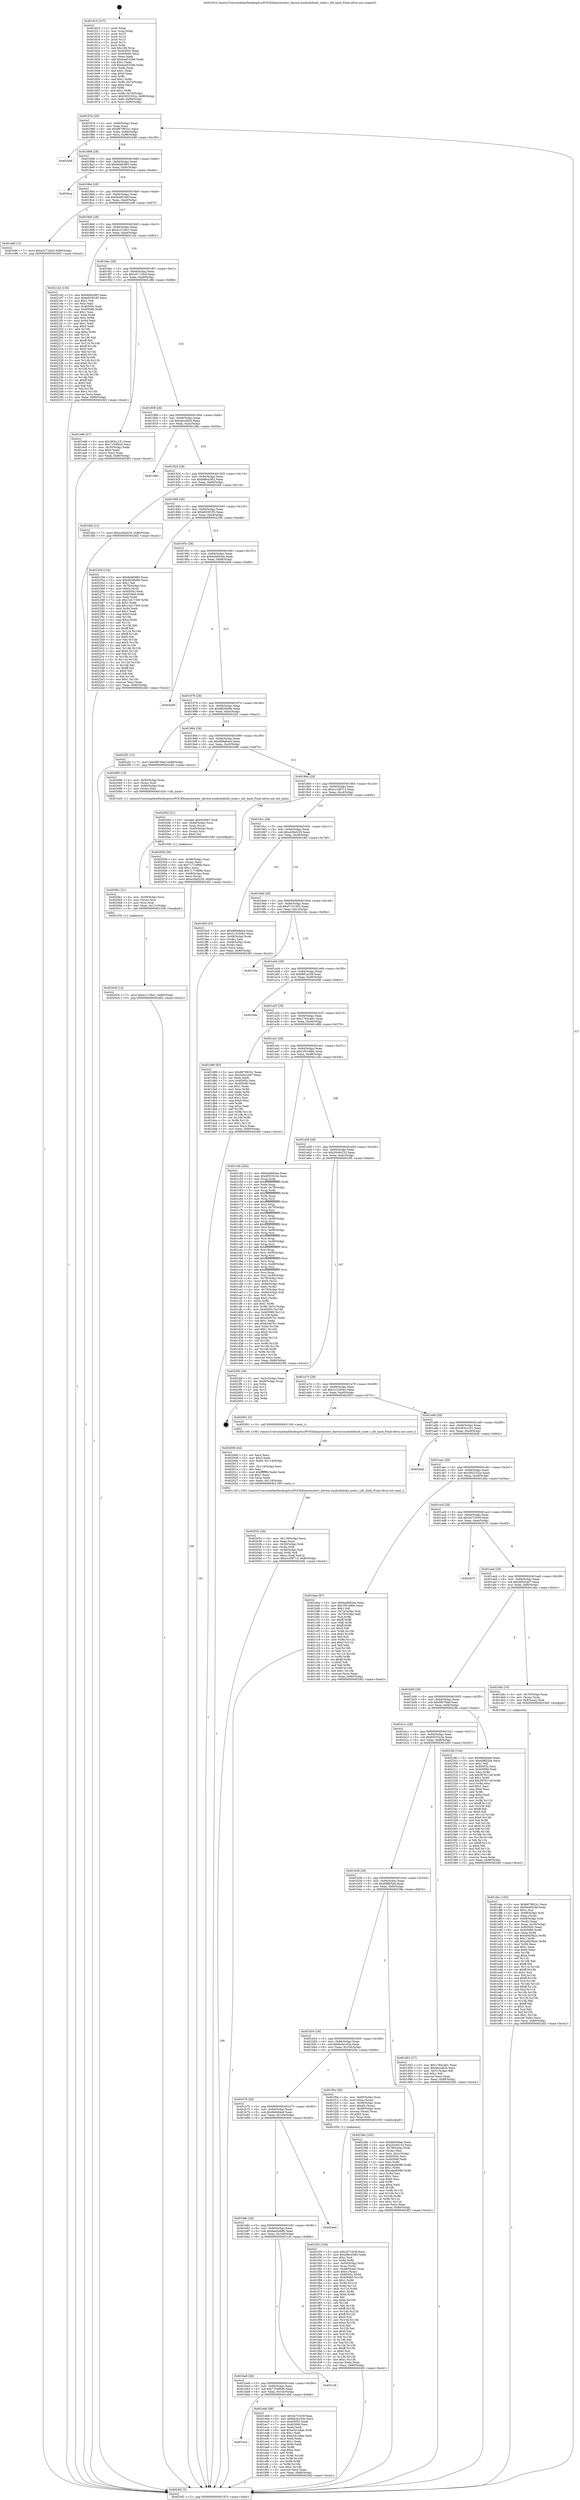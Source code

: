 digraph "0x401810" {
  label = "0x401810 (/mnt/c/Users/mathe/Desktop/tcc/POCII/binaries/extr_darwin-xnubsdnfsnfs_node.c_nfs_hash_Final-ollvm.out::main(0))"
  labelloc = "t"
  node[shape=record]

  Entry [label="",width=0.3,height=0.3,shape=circle,fillcolor=black,style=filled]
  "0x40187b" [label="{
     0x40187b [29]\l
     | [instrs]\l
     &nbsp;&nbsp;0x40187b \<+3\>: mov -0x80(%rbp),%eax\l
     &nbsp;&nbsp;0x40187e \<+2\>: mov %eax,%ecx\l
     &nbsp;&nbsp;0x401880 \<+6\>: sub $0x867991b1,%ecx\l
     &nbsp;&nbsp;0x401886 \<+6\>: mov %eax,-0x94(%rbp)\l
     &nbsp;&nbsp;0x40188c \<+6\>: mov %ecx,-0x98(%rbp)\l
     &nbsp;&nbsp;0x401892 \<+6\>: je 0000000000402448 \<main+0xc38\>\l
  }"]
  "0x402448" [label="{
     0x402448\l
  }", style=dashed]
  "0x401898" [label="{
     0x401898 [28]\l
     | [instrs]\l
     &nbsp;&nbsp;0x401898 \<+5\>: jmp 000000000040189d \<main+0x8d\>\l
     &nbsp;&nbsp;0x40189d \<+6\>: mov -0x94(%rbp),%eax\l
     &nbsp;&nbsp;0x4018a3 \<+5\>: sub $0x8d4fc983,%eax\l
     &nbsp;&nbsp;0x4018a8 \<+6\>: mov %eax,-0x9c(%rbp)\l
     &nbsp;&nbsp;0x4018ae \<+6\>: je 00000000004024ca \<main+0xcba\>\l
  }"]
  Exit [label="",width=0.3,height=0.3,shape=circle,fillcolor=black,style=filled,peripheries=2]
  "0x4024ca" [label="{
     0x4024ca\l
  }", style=dashed]
  "0x4018b4" [label="{
     0x4018b4 [28]\l
     | [instrs]\l
     &nbsp;&nbsp;0x4018b4 \<+5\>: jmp 00000000004018b9 \<main+0xa9\>\l
     &nbsp;&nbsp;0x4018b9 \<+6\>: mov -0x94(%rbp),%eax\l
     &nbsp;&nbsp;0x4018bf \<+5\>: sub $0x9e4652bf,%eax\l
     &nbsp;&nbsp;0x4018c4 \<+6\>: mov %eax,-0xa0(%rbp)\l
     &nbsp;&nbsp;0x4018ca \<+6\>: je 0000000000401e8f \<main+0x67f\>\l
  }"]
  "0x4020c6" [label="{
     0x4020c6 [12]\l
     | [instrs]\l
     &nbsp;&nbsp;0x4020c6 \<+7\>: movl $0xa1c7c6e1,-0x80(%rbp)\l
     &nbsp;&nbsp;0x4020cd \<+5\>: jmp 00000000004024f2 \<main+0xce2\>\l
  }"]
  "0x401e8f" [label="{
     0x401e8f [12]\l
     | [instrs]\l
     &nbsp;&nbsp;0x401e8f \<+7\>: movl $0xa31718c9,-0x80(%rbp)\l
     &nbsp;&nbsp;0x401e96 \<+5\>: jmp 00000000004024f2 \<main+0xce2\>\l
  }"]
  "0x4018d0" [label="{
     0x4018d0 [28]\l
     | [instrs]\l
     &nbsp;&nbsp;0x4018d0 \<+5\>: jmp 00000000004018d5 \<main+0xc5\>\l
     &nbsp;&nbsp;0x4018d5 \<+6\>: mov -0x94(%rbp),%eax\l
     &nbsp;&nbsp;0x4018db \<+5\>: sub $0xa1c7c6e1,%eax\l
     &nbsp;&nbsp;0x4018e0 \<+6\>: mov %eax,-0xa4(%rbp)\l
     &nbsp;&nbsp;0x4018e6 \<+6\>: je 00000000004021d2 \<main+0x9c2\>\l
  }"]
  "0x4020b1" [label="{
     0x4020b1 [21]\l
     | [instrs]\l
     &nbsp;&nbsp;0x4020b1 \<+4\>: mov -0x50(%rbp),%rcx\l
     &nbsp;&nbsp;0x4020b5 \<+3\>: mov (%rcx),%rcx\l
     &nbsp;&nbsp;0x4020b8 \<+3\>: mov %rcx,%rdi\l
     &nbsp;&nbsp;0x4020bb \<+6\>: mov %eax,-0x11c(%rbp)\l
     &nbsp;&nbsp;0x4020c1 \<+5\>: call 0000000000401030 \<free@plt\>\l
     | [calls]\l
     &nbsp;&nbsp;0x401030 \{1\} (unknown)\l
  }"]
  "0x4021d2" [label="{
     0x4021d2 [134]\l
     | [instrs]\l
     &nbsp;&nbsp;0x4021d2 \<+5\>: mov $0x8d4fc983,%eax\l
     &nbsp;&nbsp;0x4021d7 \<+5\>: mov $0xb933f185,%ecx\l
     &nbsp;&nbsp;0x4021dc \<+2\>: mov $0x1,%dl\l
     &nbsp;&nbsp;0x4021de \<+2\>: xor %esi,%esi\l
     &nbsp;&nbsp;0x4021e0 \<+7\>: mov 0x40505c,%edi\l
     &nbsp;&nbsp;0x4021e7 \<+8\>: mov 0x405060,%r8d\l
     &nbsp;&nbsp;0x4021ef \<+3\>: sub $0x1,%esi\l
     &nbsp;&nbsp;0x4021f2 \<+3\>: mov %edi,%r9d\l
     &nbsp;&nbsp;0x4021f5 \<+3\>: add %esi,%r9d\l
     &nbsp;&nbsp;0x4021f8 \<+4\>: imul %r9d,%edi\l
     &nbsp;&nbsp;0x4021fc \<+3\>: and $0x1,%edi\l
     &nbsp;&nbsp;0x4021ff \<+3\>: cmp $0x0,%edi\l
     &nbsp;&nbsp;0x402202 \<+4\>: sete %r10b\l
     &nbsp;&nbsp;0x402206 \<+4\>: cmp $0xa,%r8d\l
     &nbsp;&nbsp;0x40220a \<+4\>: setl %r11b\l
     &nbsp;&nbsp;0x40220e \<+3\>: mov %r10b,%bl\l
     &nbsp;&nbsp;0x402211 \<+3\>: xor $0xff,%bl\l
     &nbsp;&nbsp;0x402214 \<+3\>: mov %r11b,%r14b\l
     &nbsp;&nbsp;0x402217 \<+4\>: xor $0xff,%r14b\l
     &nbsp;&nbsp;0x40221b \<+3\>: xor $0x0,%dl\l
     &nbsp;&nbsp;0x40221e \<+3\>: mov %bl,%r15b\l
     &nbsp;&nbsp;0x402221 \<+4\>: and $0x0,%r15b\l
     &nbsp;&nbsp;0x402225 \<+3\>: and %dl,%r10b\l
     &nbsp;&nbsp;0x402228 \<+3\>: mov %r14b,%r12b\l
     &nbsp;&nbsp;0x40222b \<+4\>: and $0x0,%r12b\l
     &nbsp;&nbsp;0x40222f \<+3\>: and %dl,%r11b\l
     &nbsp;&nbsp;0x402232 \<+3\>: or %r10b,%r15b\l
     &nbsp;&nbsp;0x402235 \<+3\>: or %r11b,%r12b\l
     &nbsp;&nbsp;0x402238 \<+3\>: xor %r12b,%r15b\l
     &nbsp;&nbsp;0x40223b \<+3\>: or %r14b,%bl\l
     &nbsp;&nbsp;0x40223e \<+3\>: xor $0xff,%bl\l
     &nbsp;&nbsp;0x402241 \<+3\>: or $0x0,%dl\l
     &nbsp;&nbsp;0x402244 \<+2\>: and %dl,%bl\l
     &nbsp;&nbsp;0x402246 \<+3\>: or %bl,%r15b\l
     &nbsp;&nbsp;0x402249 \<+4\>: test $0x1,%r15b\l
     &nbsp;&nbsp;0x40224d \<+3\>: cmovne %ecx,%eax\l
     &nbsp;&nbsp;0x402250 \<+3\>: mov %eax,-0x80(%rbp)\l
     &nbsp;&nbsp;0x402253 \<+5\>: jmp 00000000004024f2 \<main+0xce2\>\l
  }"]
  "0x4018ec" [label="{
     0x4018ec [28]\l
     | [instrs]\l
     &nbsp;&nbsp;0x4018ec \<+5\>: jmp 00000000004018f1 \<main+0xe1\>\l
     &nbsp;&nbsp;0x4018f1 \<+6\>: mov -0x94(%rbp),%eax\l
     &nbsp;&nbsp;0x4018f7 \<+5\>: sub $0xa31718c9,%eax\l
     &nbsp;&nbsp;0x4018fc \<+6\>: mov %eax,-0xa8(%rbp)\l
     &nbsp;&nbsp;0x401902 \<+6\>: je 0000000000401e9b \<main+0x68b\>\l
  }"]
  "0x402092" [label="{
     0x402092 [31]\l
     | [instrs]\l
     &nbsp;&nbsp;0x402092 \<+10\>: movabs $0x4030b7,%rdi\l
     &nbsp;&nbsp;0x40209c \<+4\>: mov -0x40(%rbp),%rcx\l
     &nbsp;&nbsp;0x4020a0 \<+3\>: mov %rax,(%rcx)\l
     &nbsp;&nbsp;0x4020a3 \<+4\>: mov -0x40(%rbp),%rax\l
     &nbsp;&nbsp;0x4020a7 \<+3\>: mov (%rax),%rsi\l
     &nbsp;&nbsp;0x4020aa \<+2\>: mov $0x0,%al\l
     &nbsp;&nbsp;0x4020ac \<+5\>: call 0000000000401040 \<printf@plt\>\l
     | [calls]\l
     &nbsp;&nbsp;0x401040 \{1\} (unknown)\l
  }"]
  "0x401e9b" [label="{
     0x401e9b [27]\l
     | [instrs]\l
     &nbsp;&nbsp;0x401e9b \<+5\>: mov $0x363cc151,%eax\l
     &nbsp;&nbsp;0x401ea0 \<+5\>: mov $0x7154f026,%ecx\l
     &nbsp;&nbsp;0x401ea5 \<+3\>: mov -0x30(%rbp),%edx\l
     &nbsp;&nbsp;0x401ea8 \<+3\>: cmp $0x0,%edx\l
     &nbsp;&nbsp;0x401eab \<+3\>: cmove %ecx,%eax\l
     &nbsp;&nbsp;0x401eae \<+3\>: mov %eax,-0x80(%rbp)\l
     &nbsp;&nbsp;0x401eb1 \<+5\>: jmp 00000000004024f2 \<main+0xce2\>\l
  }"]
  "0x401908" [label="{
     0x401908 [28]\l
     | [instrs]\l
     &nbsp;&nbsp;0x401908 \<+5\>: jmp 000000000040190d \<main+0xfd\>\l
     &nbsp;&nbsp;0x40190d \<+6\>: mov -0x94(%rbp),%eax\l
     &nbsp;&nbsp;0x401913 \<+5\>: sub $0xafcca82d,%eax\l
     &nbsp;&nbsp;0x401918 \<+6\>: mov %eax,-0xac(%rbp)\l
     &nbsp;&nbsp;0x40191e \<+6\>: je 0000000000401d6e \<main+0x55e\>\l
  }"]
  "0x402032" [label="{
     0x402032 [39]\l
     | [instrs]\l
     &nbsp;&nbsp;0x402032 \<+6\>: mov -0x118(%rbp),%ecx\l
     &nbsp;&nbsp;0x402038 \<+3\>: imul %eax,%ecx\l
     &nbsp;&nbsp;0x40203b \<+4\>: mov -0x50(%rbp),%rdi\l
     &nbsp;&nbsp;0x40203f \<+3\>: mov (%rdi),%rdi\l
     &nbsp;&nbsp;0x402042 \<+4\>: mov -0x48(%rbp),%r8\l
     &nbsp;&nbsp;0x402046 \<+3\>: movslq (%r8),%r8\l
     &nbsp;&nbsp;0x402049 \<+4\>: mov %ecx,(%rdi,%r8,4)\l
     &nbsp;&nbsp;0x40204d \<+7\>: movl $0xe1c08713,-0x80(%rbp)\l
     &nbsp;&nbsp;0x402054 \<+5\>: jmp 00000000004024f2 \<main+0xce2\>\l
  }"]
  "0x401d6e" [label="{
     0x401d6e\l
  }", style=dashed]
  "0x401924" [label="{
     0x401924 [28]\l
     | [instrs]\l
     &nbsp;&nbsp;0x401924 \<+5\>: jmp 0000000000401929 \<main+0x119\>\l
     &nbsp;&nbsp;0x401929 \<+6\>: mov -0x94(%rbp),%eax\l
     &nbsp;&nbsp;0x40192f \<+5\>: sub $0xb8bc0362,%eax\l
     &nbsp;&nbsp;0x401934 \<+6\>: mov %eax,-0xb0(%rbp)\l
     &nbsp;&nbsp;0x40193a \<+6\>: je 0000000000401fd4 \<main+0x7c4\>\l
  }"]
  "0x402006" [label="{
     0x402006 [44]\l
     | [instrs]\l
     &nbsp;&nbsp;0x402006 \<+2\>: xor %ecx,%ecx\l
     &nbsp;&nbsp;0x402008 \<+5\>: mov $0x2,%edx\l
     &nbsp;&nbsp;0x40200d \<+6\>: mov %edx,-0x114(%rbp)\l
     &nbsp;&nbsp;0x402013 \<+1\>: cltd\l
     &nbsp;&nbsp;0x402014 \<+6\>: mov -0x114(%rbp),%esi\l
     &nbsp;&nbsp;0x40201a \<+2\>: idiv %esi\l
     &nbsp;&nbsp;0x40201c \<+6\>: imul $0xfffffffe,%edx,%edx\l
     &nbsp;&nbsp;0x402022 \<+3\>: sub $0x1,%ecx\l
     &nbsp;&nbsp;0x402025 \<+2\>: sub %ecx,%edx\l
     &nbsp;&nbsp;0x402027 \<+6\>: mov %edx,-0x118(%rbp)\l
     &nbsp;&nbsp;0x40202d \<+5\>: call 0000000000401160 \<next_i\>\l
     | [calls]\l
     &nbsp;&nbsp;0x401160 \{100\} (/mnt/c/Users/mathe/Desktop/tcc/POCII/binaries/extr_darwin-xnubsdnfsnfs_node.c_nfs_hash_Final-ollvm.out::next_i)\l
  }"]
  "0x401fd4" [label="{
     0x401fd4 [12]\l
     | [instrs]\l
     &nbsp;&nbsp;0x401fd4 \<+7\>: movl $0xec0bd229,-0x80(%rbp)\l
     &nbsp;&nbsp;0x401fdb \<+5\>: jmp 00000000004024f2 \<main+0xce2\>\l
  }"]
  "0x401940" [label="{
     0x401940 [28]\l
     | [instrs]\l
     &nbsp;&nbsp;0x401940 \<+5\>: jmp 0000000000401945 \<main+0x135\>\l
     &nbsp;&nbsp;0x401945 \<+6\>: mov -0x94(%rbp),%eax\l
     &nbsp;&nbsp;0x40194b \<+5\>: sub $0xb933f185,%eax\l
     &nbsp;&nbsp;0x401950 \<+6\>: mov %eax,-0xb4(%rbp)\l
     &nbsp;&nbsp;0x401956 \<+6\>: je 0000000000402258 \<main+0xa48\>\l
  }"]
  "0x401f35" [label="{
     0x401f35 [159]\l
     | [instrs]\l
     &nbsp;&nbsp;0x401f35 \<+5\>: mov $0x3a710c5f,%ecx\l
     &nbsp;&nbsp;0x401f3a \<+5\>: mov $0xb8bc0362,%edx\l
     &nbsp;&nbsp;0x401f3f \<+3\>: mov $0x1,%sil\l
     &nbsp;&nbsp;0x401f42 \<+3\>: xor %r8d,%r8d\l
     &nbsp;&nbsp;0x401f45 \<+4\>: mov -0x50(%rbp),%rdi\l
     &nbsp;&nbsp;0x401f49 \<+3\>: mov %rax,(%rdi)\l
     &nbsp;&nbsp;0x401f4c \<+4\>: mov -0x48(%rbp),%rax\l
     &nbsp;&nbsp;0x401f50 \<+6\>: movl $0x0,(%rax)\l
     &nbsp;&nbsp;0x401f56 \<+8\>: mov 0x40505c,%r9d\l
     &nbsp;&nbsp;0x401f5e \<+8\>: mov 0x405060,%r10d\l
     &nbsp;&nbsp;0x401f66 \<+4\>: sub $0x1,%r8d\l
     &nbsp;&nbsp;0x401f6a \<+3\>: mov %r9d,%r11d\l
     &nbsp;&nbsp;0x401f6d \<+3\>: add %r8d,%r11d\l
     &nbsp;&nbsp;0x401f70 \<+4\>: imul %r11d,%r9d\l
     &nbsp;&nbsp;0x401f74 \<+4\>: and $0x1,%r9d\l
     &nbsp;&nbsp;0x401f78 \<+4\>: cmp $0x0,%r9d\l
     &nbsp;&nbsp;0x401f7c \<+3\>: sete %bl\l
     &nbsp;&nbsp;0x401f7f \<+4\>: cmp $0xa,%r10d\l
     &nbsp;&nbsp;0x401f83 \<+4\>: setl %r14b\l
     &nbsp;&nbsp;0x401f87 \<+3\>: mov %bl,%r15b\l
     &nbsp;&nbsp;0x401f8a \<+4\>: xor $0xff,%r15b\l
     &nbsp;&nbsp;0x401f8e \<+3\>: mov %r14b,%r12b\l
     &nbsp;&nbsp;0x401f91 \<+4\>: xor $0xff,%r12b\l
     &nbsp;&nbsp;0x401f95 \<+4\>: xor $0x0,%sil\l
     &nbsp;&nbsp;0x401f99 \<+3\>: mov %r15b,%r13b\l
     &nbsp;&nbsp;0x401f9c \<+4\>: and $0x0,%r13b\l
     &nbsp;&nbsp;0x401fa0 \<+3\>: and %sil,%bl\l
     &nbsp;&nbsp;0x401fa3 \<+3\>: mov %r12b,%al\l
     &nbsp;&nbsp;0x401fa6 \<+2\>: and $0x0,%al\l
     &nbsp;&nbsp;0x401fa8 \<+3\>: and %sil,%r14b\l
     &nbsp;&nbsp;0x401fab \<+3\>: or %bl,%r13b\l
     &nbsp;&nbsp;0x401fae \<+3\>: or %r14b,%al\l
     &nbsp;&nbsp;0x401fb1 \<+3\>: xor %al,%r13b\l
     &nbsp;&nbsp;0x401fb4 \<+3\>: or %r12b,%r15b\l
     &nbsp;&nbsp;0x401fb7 \<+4\>: xor $0xff,%r15b\l
     &nbsp;&nbsp;0x401fbb \<+4\>: or $0x0,%sil\l
     &nbsp;&nbsp;0x401fbf \<+3\>: and %sil,%r15b\l
     &nbsp;&nbsp;0x401fc2 \<+3\>: or %r15b,%r13b\l
     &nbsp;&nbsp;0x401fc5 \<+4\>: test $0x1,%r13b\l
     &nbsp;&nbsp;0x401fc9 \<+3\>: cmovne %edx,%ecx\l
     &nbsp;&nbsp;0x401fcc \<+3\>: mov %ecx,-0x80(%rbp)\l
     &nbsp;&nbsp;0x401fcf \<+5\>: jmp 00000000004024f2 \<main+0xce2\>\l
  }"]
  "0x402258" [label="{
     0x402258 [154]\l
     | [instrs]\l
     &nbsp;&nbsp;0x402258 \<+5\>: mov $0x8d4fc983,%eax\l
     &nbsp;&nbsp;0x40225d \<+5\>: mov $0xd620b9fe,%ecx\l
     &nbsp;&nbsp;0x402262 \<+2\>: mov $0x1,%dl\l
     &nbsp;&nbsp;0x402264 \<+4\>: mov -0x78(%rbp),%rsi\l
     &nbsp;&nbsp;0x402268 \<+6\>: movl $0x0,(%rsi)\l
     &nbsp;&nbsp;0x40226e \<+7\>: mov 0x40505c,%edi\l
     &nbsp;&nbsp;0x402275 \<+8\>: mov 0x405060,%r8d\l
     &nbsp;&nbsp;0x40227d \<+3\>: mov %edi,%r9d\l
     &nbsp;&nbsp;0x402280 \<+7\>: sub $0x15d17309,%r9d\l
     &nbsp;&nbsp;0x402287 \<+4\>: sub $0x1,%r9d\l
     &nbsp;&nbsp;0x40228b \<+7\>: add $0x15d17309,%r9d\l
     &nbsp;&nbsp;0x402292 \<+4\>: imul %r9d,%edi\l
     &nbsp;&nbsp;0x402296 \<+3\>: and $0x1,%edi\l
     &nbsp;&nbsp;0x402299 \<+3\>: cmp $0x0,%edi\l
     &nbsp;&nbsp;0x40229c \<+4\>: sete %r10b\l
     &nbsp;&nbsp;0x4022a0 \<+4\>: cmp $0xa,%r8d\l
     &nbsp;&nbsp;0x4022a4 \<+4\>: setl %r11b\l
     &nbsp;&nbsp;0x4022a8 \<+3\>: mov %r10b,%bl\l
     &nbsp;&nbsp;0x4022ab \<+3\>: xor $0xff,%bl\l
     &nbsp;&nbsp;0x4022ae \<+3\>: mov %r11b,%r14b\l
     &nbsp;&nbsp;0x4022b1 \<+4\>: xor $0xff,%r14b\l
     &nbsp;&nbsp;0x4022b5 \<+3\>: xor $0x0,%dl\l
     &nbsp;&nbsp;0x4022b8 \<+3\>: mov %bl,%r15b\l
     &nbsp;&nbsp;0x4022bb \<+4\>: and $0x0,%r15b\l
     &nbsp;&nbsp;0x4022bf \<+3\>: and %dl,%r10b\l
     &nbsp;&nbsp;0x4022c2 \<+3\>: mov %r14b,%r12b\l
     &nbsp;&nbsp;0x4022c5 \<+4\>: and $0x0,%r12b\l
     &nbsp;&nbsp;0x4022c9 \<+3\>: and %dl,%r11b\l
     &nbsp;&nbsp;0x4022cc \<+3\>: or %r10b,%r15b\l
     &nbsp;&nbsp;0x4022cf \<+3\>: or %r11b,%r12b\l
     &nbsp;&nbsp;0x4022d2 \<+3\>: xor %r12b,%r15b\l
     &nbsp;&nbsp;0x4022d5 \<+3\>: or %r14b,%bl\l
     &nbsp;&nbsp;0x4022d8 \<+3\>: xor $0xff,%bl\l
     &nbsp;&nbsp;0x4022db \<+3\>: or $0x0,%dl\l
     &nbsp;&nbsp;0x4022de \<+2\>: and %dl,%bl\l
     &nbsp;&nbsp;0x4022e0 \<+3\>: or %bl,%r15b\l
     &nbsp;&nbsp;0x4022e3 \<+4\>: test $0x1,%r15b\l
     &nbsp;&nbsp;0x4022e7 \<+3\>: cmovne %ecx,%eax\l
     &nbsp;&nbsp;0x4022ea \<+3\>: mov %eax,-0x80(%rbp)\l
     &nbsp;&nbsp;0x4022ed \<+5\>: jmp 00000000004024f2 \<main+0xce2\>\l
  }"]
  "0x40195c" [label="{
     0x40195c [28]\l
     | [instrs]\l
     &nbsp;&nbsp;0x40195c \<+5\>: jmp 0000000000401961 \<main+0x151\>\l
     &nbsp;&nbsp;0x401961 \<+6\>: mov -0x94(%rbp),%eax\l
     &nbsp;&nbsp;0x401967 \<+5\>: sub $0xba4692ea,%eax\l
     &nbsp;&nbsp;0x40196c \<+6\>: mov %eax,-0xb8(%rbp)\l
     &nbsp;&nbsp;0x401972 \<+6\>: je 0000000000402406 \<main+0xbf6\>\l
  }"]
  "0x401bc4" [label="{
     0x401bc4\l
  }", style=dashed]
  "0x402406" [label="{
     0x402406\l
  }", style=dashed]
  "0x401978" [label="{
     0x401978 [28]\l
     | [instrs]\l
     &nbsp;&nbsp;0x401978 \<+5\>: jmp 000000000040197d \<main+0x16d\>\l
     &nbsp;&nbsp;0x40197d \<+6\>: mov -0x94(%rbp),%eax\l
     &nbsp;&nbsp;0x401983 \<+5\>: sub $0xd620b9fe,%eax\l
     &nbsp;&nbsp;0x401988 \<+6\>: mov %eax,-0xbc(%rbp)\l
     &nbsp;&nbsp;0x40198e \<+6\>: je 00000000004022f2 \<main+0xae2\>\l
  }"]
  "0x401eb6" [label="{
     0x401eb6 [88]\l
     | [instrs]\l
     &nbsp;&nbsp;0x401eb6 \<+5\>: mov $0x3a710c5f,%eax\l
     &nbsp;&nbsp;0x401ebb \<+5\>: mov $0x6a3a1d3e,%ecx\l
     &nbsp;&nbsp;0x401ec0 \<+7\>: mov 0x40505c,%edx\l
     &nbsp;&nbsp;0x401ec7 \<+7\>: mov 0x405060,%esi\l
     &nbsp;&nbsp;0x401ece \<+2\>: mov %edx,%edi\l
     &nbsp;&nbsp;0x401ed0 \<+6\>: add $0xe3a1edae,%edi\l
     &nbsp;&nbsp;0x401ed6 \<+3\>: sub $0x1,%edi\l
     &nbsp;&nbsp;0x401ed9 \<+6\>: sub $0xe3a1edae,%edi\l
     &nbsp;&nbsp;0x401edf \<+3\>: imul %edi,%edx\l
     &nbsp;&nbsp;0x401ee2 \<+3\>: and $0x1,%edx\l
     &nbsp;&nbsp;0x401ee5 \<+3\>: cmp $0x0,%edx\l
     &nbsp;&nbsp;0x401ee8 \<+4\>: sete %r8b\l
     &nbsp;&nbsp;0x401eec \<+3\>: cmp $0xa,%esi\l
     &nbsp;&nbsp;0x401eef \<+4\>: setl %r9b\l
     &nbsp;&nbsp;0x401ef3 \<+3\>: mov %r8b,%r10b\l
     &nbsp;&nbsp;0x401ef6 \<+3\>: and %r9b,%r10b\l
     &nbsp;&nbsp;0x401ef9 \<+3\>: xor %r9b,%r8b\l
     &nbsp;&nbsp;0x401efc \<+3\>: or %r8b,%r10b\l
     &nbsp;&nbsp;0x401eff \<+4\>: test $0x1,%r10b\l
     &nbsp;&nbsp;0x401f03 \<+3\>: cmovne %ecx,%eax\l
     &nbsp;&nbsp;0x401f06 \<+3\>: mov %eax,-0x80(%rbp)\l
     &nbsp;&nbsp;0x401f09 \<+5\>: jmp 00000000004024f2 \<main+0xce2\>\l
  }"]
  "0x4022f2" [label="{
     0x4022f2 [12]\l
     | [instrs]\l
     &nbsp;&nbsp;0x4022f2 \<+7\>: movl $0x5fb7fdaf,-0x80(%rbp)\l
     &nbsp;&nbsp;0x4022f9 \<+5\>: jmp 00000000004024f2 \<main+0xce2\>\l
  }"]
  "0x401994" [label="{
     0x401994 [28]\l
     | [instrs]\l
     &nbsp;&nbsp;0x401994 \<+5\>: jmp 0000000000401999 \<main+0x189\>\l
     &nbsp;&nbsp;0x401999 \<+6\>: mov -0x94(%rbp),%eax\l
     &nbsp;&nbsp;0x40199f \<+5\>: sub $0xd89a8ae4,%eax\l
     &nbsp;&nbsp;0x4019a4 \<+6\>: mov %eax,-0xc0(%rbp)\l
     &nbsp;&nbsp;0x4019aa \<+6\>: je 0000000000402080 \<main+0x870\>\l
  }"]
  "0x401ba8" [label="{
     0x401ba8 [28]\l
     | [instrs]\l
     &nbsp;&nbsp;0x401ba8 \<+5\>: jmp 0000000000401bad \<main+0x39d\>\l
     &nbsp;&nbsp;0x401bad \<+6\>: mov -0x94(%rbp),%eax\l
     &nbsp;&nbsp;0x401bb3 \<+5\>: sub $0x7154f026,%eax\l
     &nbsp;&nbsp;0x401bb8 \<+6\>: mov %eax,-0x10c(%rbp)\l
     &nbsp;&nbsp;0x401bbe \<+6\>: je 0000000000401eb6 \<main+0x6a6\>\l
  }"]
  "0x402080" [label="{
     0x402080 [18]\l
     | [instrs]\l
     &nbsp;&nbsp;0x402080 \<+4\>: mov -0x50(%rbp),%rax\l
     &nbsp;&nbsp;0x402084 \<+3\>: mov (%rax),%rdi\l
     &nbsp;&nbsp;0x402087 \<+4\>: mov -0x60(%rbp),%rax\l
     &nbsp;&nbsp;0x40208b \<+2\>: mov (%rax),%esi\l
     &nbsp;&nbsp;0x40208d \<+5\>: call 0000000000401420 \<nfs_hash\>\l
     | [calls]\l
     &nbsp;&nbsp;0x401420 \{1\} (/mnt/c/Users/mathe/Desktop/tcc/POCII/binaries/extr_darwin-xnubsdnfsnfs_node.c_nfs_hash_Final-ollvm.out::nfs_hash)\l
  }"]
  "0x4019b0" [label="{
     0x4019b0 [28]\l
     | [instrs]\l
     &nbsp;&nbsp;0x4019b0 \<+5\>: jmp 00000000004019b5 \<main+0x1a5\>\l
     &nbsp;&nbsp;0x4019b5 \<+6\>: mov -0x94(%rbp),%eax\l
     &nbsp;&nbsp;0x4019bb \<+5\>: sub $0xe1c08713,%eax\l
     &nbsp;&nbsp;0x4019c0 \<+6\>: mov %eax,-0xc4(%rbp)\l
     &nbsp;&nbsp;0x4019c6 \<+6\>: je 0000000000402059 \<main+0x849\>\l
  }"]
  "0x4021c6" [label="{
     0x4021c6\l
  }", style=dashed]
  "0x402059" [label="{
     0x402059 [39]\l
     | [instrs]\l
     &nbsp;&nbsp;0x402059 \<+4\>: mov -0x48(%rbp),%rax\l
     &nbsp;&nbsp;0x40205d \<+2\>: mov (%rax),%ecx\l
     &nbsp;&nbsp;0x40205f \<+6\>: sub $0x7171089b,%ecx\l
     &nbsp;&nbsp;0x402065 \<+3\>: add $0x1,%ecx\l
     &nbsp;&nbsp;0x402068 \<+6\>: add $0x7171089b,%ecx\l
     &nbsp;&nbsp;0x40206e \<+4\>: mov -0x48(%rbp),%rax\l
     &nbsp;&nbsp;0x402072 \<+2\>: mov %ecx,(%rax)\l
     &nbsp;&nbsp;0x402074 \<+7\>: movl $0xec0bd229,-0x80(%rbp)\l
     &nbsp;&nbsp;0x40207b \<+5\>: jmp 00000000004024f2 \<main+0xce2\>\l
  }"]
  "0x4019cc" [label="{
     0x4019cc [28]\l
     | [instrs]\l
     &nbsp;&nbsp;0x4019cc \<+5\>: jmp 00000000004019d1 \<main+0x1c1\>\l
     &nbsp;&nbsp;0x4019d1 \<+6\>: mov -0x94(%rbp),%eax\l
     &nbsp;&nbsp;0x4019d7 \<+5\>: sub $0xec0bd229,%eax\l
     &nbsp;&nbsp;0x4019dc \<+6\>: mov %eax,-0xc8(%rbp)\l
     &nbsp;&nbsp;0x4019e2 \<+6\>: je 0000000000401fe0 \<main+0x7d0\>\l
  }"]
  "0x401b8c" [label="{
     0x401b8c [28]\l
     | [instrs]\l
     &nbsp;&nbsp;0x401b8c \<+5\>: jmp 0000000000401b91 \<main+0x381\>\l
     &nbsp;&nbsp;0x401b91 \<+6\>: mov -0x94(%rbp),%eax\l
     &nbsp;&nbsp;0x401b97 \<+5\>: sub $0x6ea5e490,%eax\l
     &nbsp;&nbsp;0x401b9c \<+6\>: mov %eax,-0x108(%rbp)\l
     &nbsp;&nbsp;0x401ba2 \<+6\>: je 00000000004021c6 \<main+0x9b6\>\l
  }"]
  "0x401fe0" [label="{
     0x401fe0 [33]\l
     | [instrs]\l
     &nbsp;&nbsp;0x401fe0 \<+5\>: mov $0xd89a8ae4,%eax\l
     &nbsp;&nbsp;0x401fe5 \<+5\>: mov $0x213250a2,%ecx\l
     &nbsp;&nbsp;0x401fea \<+4\>: mov -0x48(%rbp),%rdx\l
     &nbsp;&nbsp;0x401fee \<+2\>: mov (%rdx),%esi\l
     &nbsp;&nbsp;0x401ff0 \<+4\>: mov -0x58(%rbp),%rdx\l
     &nbsp;&nbsp;0x401ff4 \<+2\>: cmp (%rdx),%esi\l
     &nbsp;&nbsp;0x401ff6 \<+3\>: cmovl %ecx,%eax\l
     &nbsp;&nbsp;0x401ff9 \<+3\>: mov %eax,-0x80(%rbp)\l
     &nbsp;&nbsp;0x401ffc \<+5\>: jmp 00000000004024f2 \<main+0xce2\>\l
  }"]
  "0x4019e8" [label="{
     0x4019e8 [28]\l
     | [instrs]\l
     &nbsp;&nbsp;0x4019e8 \<+5\>: jmp 00000000004019ed \<main+0x1dd\>\l
     &nbsp;&nbsp;0x4019ed \<+6\>: mov -0x94(%rbp),%eax\l
     &nbsp;&nbsp;0x4019f3 \<+5\>: sub $0xf7151d02,%eax\l
     &nbsp;&nbsp;0x4019f8 \<+6\>: mov %eax,-0xcc(%rbp)\l
     &nbsp;&nbsp;0x4019fe \<+6\>: je 000000000040216e \<main+0x95e\>\l
  }"]
  "0x4024e0" [label="{
     0x4024e0\l
  }", style=dashed]
  "0x40216e" [label="{
     0x40216e\l
  }", style=dashed]
  "0x401a04" [label="{
     0x401a04 [28]\l
     | [instrs]\l
     &nbsp;&nbsp;0x401a04 \<+5\>: jmp 0000000000401a09 \<main+0x1f9\>\l
     &nbsp;&nbsp;0x401a09 \<+6\>: mov -0x94(%rbp),%eax\l
     &nbsp;&nbsp;0x401a0f \<+5\>: sub $0xf861a25f,%eax\l
     &nbsp;&nbsp;0x401a14 \<+6\>: mov %eax,-0xd0(%rbp)\l
     &nbsp;&nbsp;0x401a1a \<+6\>: je 00000000004020de \<main+0x8ce\>\l
  }"]
  "0x401b70" [label="{
     0x401b70 [28]\l
     | [instrs]\l
     &nbsp;&nbsp;0x401b70 \<+5\>: jmp 0000000000401b75 \<main+0x365\>\l
     &nbsp;&nbsp;0x401b75 \<+6\>: mov -0x94(%rbp),%eax\l
     &nbsp;&nbsp;0x401b7b \<+5\>: sub $0x6bfc64a0,%eax\l
     &nbsp;&nbsp;0x401b80 \<+6\>: mov %eax,-0x104(%rbp)\l
     &nbsp;&nbsp;0x401b86 \<+6\>: je 00000000004024e0 \<main+0xcd0\>\l
  }"]
  "0x4020de" [label="{
     0x4020de\l
  }", style=dashed]
  "0x401a20" [label="{
     0x401a20 [28]\l
     | [instrs]\l
     &nbsp;&nbsp;0x401a20 \<+5\>: jmp 0000000000401a25 \<main+0x215\>\l
     &nbsp;&nbsp;0x401a25 \<+6\>: mov -0x94(%rbp),%eax\l
     &nbsp;&nbsp;0x401a2b \<+5\>: sub $0x17842a81,%eax\l
     &nbsp;&nbsp;0x401a30 \<+6\>: mov %eax,-0xd4(%rbp)\l
     &nbsp;&nbsp;0x401a36 \<+6\>: je 0000000000401d89 \<main+0x579\>\l
  }"]
  "0x401f0e" [label="{
     0x401f0e [39]\l
     | [instrs]\l
     &nbsp;&nbsp;0x401f0e \<+4\>: mov -0x60(%rbp),%rax\l
     &nbsp;&nbsp;0x401f12 \<+6\>: movl $0xa,(%rax)\l
     &nbsp;&nbsp;0x401f18 \<+4\>: mov -0x58(%rbp),%rax\l
     &nbsp;&nbsp;0x401f1c \<+6\>: movl $0x64,(%rax)\l
     &nbsp;&nbsp;0x401f22 \<+4\>: mov -0x58(%rbp),%rax\l
     &nbsp;&nbsp;0x401f26 \<+3\>: movslq (%rax),%rax\l
     &nbsp;&nbsp;0x401f29 \<+4\>: shl $0x2,%rax\l
     &nbsp;&nbsp;0x401f2d \<+3\>: mov %rax,%rdi\l
     &nbsp;&nbsp;0x401f30 \<+5\>: call 0000000000401050 \<malloc@plt\>\l
     | [calls]\l
     &nbsp;&nbsp;0x401050 \{1\} (unknown)\l
  }"]
  "0x401d89" [label="{
     0x401d89 [83]\l
     | [instrs]\l
     &nbsp;&nbsp;0x401d89 \<+5\>: mov $0x867991b1,%eax\l
     &nbsp;&nbsp;0x401d8e \<+5\>: mov $0x5e02cdd7,%ecx\l
     &nbsp;&nbsp;0x401d93 \<+2\>: xor %edx,%edx\l
     &nbsp;&nbsp;0x401d95 \<+7\>: mov 0x40505c,%esi\l
     &nbsp;&nbsp;0x401d9c \<+7\>: mov 0x405060,%edi\l
     &nbsp;&nbsp;0x401da3 \<+3\>: sub $0x1,%edx\l
     &nbsp;&nbsp;0x401da6 \<+3\>: mov %esi,%r8d\l
     &nbsp;&nbsp;0x401da9 \<+3\>: add %edx,%r8d\l
     &nbsp;&nbsp;0x401dac \<+4\>: imul %r8d,%esi\l
     &nbsp;&nbsp;0x401db0 \<+3\>: and $0x1,%esi\l
     &nbsp;&nbsp;0x401db3 \<+3\>: cmp $0x0,%esi\l
     &nbsp;&nbsp;0x401db6 \<+4\>: sete %r9b\l
     &nbsp;&nbsp;0x401dba \<+3\>: cmp $0xa,%edi\l
     &nbsp;&nbsp;0x401dbd \<+4\>: setl %r10b\l
     &nbsp;&nbsp;0x401dc1 \<+3\>: mov %r9b,%r11b\l
     &nbsp;&nbsp;0x401dc4 \<+3\>: and %r10b,%r11b\l
     &nbsp;&nbsp;0x401dc7 \<+3\>: xor %r10b,%r9b\l
     &nbsp;&nbsp;0x401dca \<+3\>: or %r9b,%r11b\l
     &nbsp;&nbsp;0x401dcd \<+4\>: test $0x1,%r11b\l
     &nbsp;&nbsp;0x401dd1 \<+3\>: cmovne %ecx,%eax\l
     &nbsp;&nbsp;0x401dd4 \<+3\>: mov %eax,-0x80(%rbp)\l
     &nbsp;&nbsp;0x401dd7 \<+5\>: jmp 00000000004024f2 \<main+0xce2\>\l
  }"]
  "0x401a3c" [label="{
     0x401a3c [28]\l
     | [instrs]\l
     &nbsp;&nbsp;0x401a3c \<+5\>: jmp 0000000000401a41 \<main+0x231\>\l
     &nbsp;&nbsp;0x401a41 \<+6\>: mov -0x94(%rbp),%eax\l
     &nbsp;&nbsp;0x401a47 \<+5\>: sub $0x18516fd4,%eax\l
     &nbsp;&nbsp;0x401a4c \<+6\>: mov %eax,-0xd8(%rbp)\l
     &nbsp;&nbsp;0x401a52 \<+6\>: je 0000000000401c4b \<main+0x43b\>\l
  }"]
  "0x401b54" [label="{
     0x401b54 [28]\l
     | [instrs]\l
     &nbsp;&nbsp;0x401b54 \<+5\>: jmp 0000000000401b59 \<main+0x349\>\l
     &nbsp;&nbsp;0x401b59 \<+6\>: mov -0x94(%rbp),%eax\l
     &nbsp;&nbsp;0x401b5f \<+5\>: sub $0x6a3a1d3e,%eax\l
     &nbsp;&nbsp;0x401b64 \<+6\>: mov %eax,-0x100(%rbp)\l
     &nbsp;&nbsp;0x401b6a \<+6\>: je 0000000000401f0e \<main+0x6fe\>\l
  }"]
  "0x401c4b" [label="{
     0x401c4b [264]\l
     | [instrs]\l
     &nbsp;&nbsp;0x401c4b \<+5\>: mov $0xba4692ea,%eax\l
     &nbsp;&nbsp;0x401c50 \<+5\>: mov $0x65535c3e,%ecx\l
     &nbsp;&nbsp;0x401c55 \<+3\>: mov %rsp,%rdx\l
     &nbsp;&nbsp;0x401c58 \<+4\>: add $0xfffffffffffffff0,%rdx\l
     &nbsp;&nbsp;0x401c5c \<+3\>: mov %rdx,%rsp\l
     &nbsp;&nbsp;0x401c5f \<+4\>: mov %rdx,-0x78(%rbp)\l
     &nbsp;&nbsp;0x401c63 \<+3\>: mov %rsp,%rdx\l
     &nbsp;&nbsp;0x401c66 \<+4\>: add $0xfffffffffffffff0,%rdx\l
     &nbsp;&nbsp;0x401c6a \<+3\>: mov %rdx,%rsp\l
     &nbsp;&nbsp;0x401c6d \<+3\>: mov %rsp,%rsi\l
     &nbsp;&nbsp;0x401c70 \<+4\>: add $0xfffffffffffffff0,%rsi\l
     &nbsp;&nbsp;0x401c74 \<+3\>: mov %rsi,%rsp\l
     &nbsp;&nbsp;0x401c77 \<+4\>: mov %rsi,-0x70(%rbp)\l
     &nbsp;&nbsp;0x401c7b \<+3\>: mov %rsp,%rsi\l
     &nbsp;&nbsp;0x401c7e \<+4\>: add $0xfffffffffffffff0,%rsi\l
     &nbsp;&nbsp;0x401c82 \<+3\>: mov %rsi,%rsp\l
     &nbsp;&nbsp;0x401c85 \<+4\>: mov %rsi,-0x68(%rbp)\l
     &nbsp;&nbsp;0x401c89 \<+3\>: mov %rsp,%rsi\l
     &nbsp;&nbsp;0x401c8c \<+4\>: add $0xfffffffffffffff0,%rsi\l
     &nbsp;&nbsp;0x401c90 \<+3\>: mov %rsi,%rsp\l
     &nbsp;&nbsp;0x401c93 \<+4\>: mov %rsi,-0x60(%rbp)\l
     &nbsp;&nbsp;0x401c97 \<+3\>: mov %rsp,%rsi\l
     &nbsp;&nbsp;0x401c9a \<+4\>: add $0xfffffffffffffff0,%rsi\l
     &nbsp;&nbsp;0x401c9e \<+3\>: mov %rsi,%rsp\l
     &nbsp;&nbsp;0x401ca1 \<+4\>: mov %rsi,-0x58(%rbp)\l
     &nbsp;&nbsp;0x401ca5 \<+3\>: mov %rsp,%rsi\l
     &nbsp;&nbsp;0x401ca8 \<+4\>: add $0xfffffffffffffff0,%rsi\l
     &nbsp;&nbsp;0x401cac \<+3\>: mov %rsi,%rsp\l
     &nbsp;&nbsp;0x401caf \<+4\>: mov %rsi,-0x50(%rbp)\l
     &nbsp;&nbsp;0x401cb3 \<+3\>: mov %rsp,%rsi\l
     &nbsp;&nbsp;0x401cb6 \<+4\>: add $0xfffffffffffffff0,%rsi\l
     &nbsp;&nbsp;0x401cba \<+3\>: mov %rsi,%rsp\l
     &nbsp;&nbsp;0x401cbd \<+4\>: mov %rsi,-0x48(%rbp)\l
     &nbsp;&nbsp;0x401cc1 \<+3\>: mov %rsp,%rsi\l
     &nbsp;&nbsp;0x401cc4 \<+4\>: add $0xfffffffffffffff0,%rsi\l
     &nbsp;&nbsp;0x401cc8 \<+3\>: mov %rsi,%rsp\l
     &nbsp;&nbsp;0x401ccb \<+4\>: mov %rsi,-0x40(%rbp)\l
     &nbsp;&nbsp;0x401ccf \<+4\>: mov -0x78(%rbp),%rsi\l
     &nbsp;&nbsp;0x401cd3 \<+6\>: movl $0x0,(%rsi)\l
     &nbsp;&nbsp;0x401cd9 \<+6\>: mov -0x84(%rbp),%edi\l
     &nbsp;&nbsp;0x401cdf \<+2\>: mov %edi,(%rdx)\l
     &nbsp;&nbsp;0x401ce1 \<+4\>: mov -0x70(%rbp),%rsi\l
     &nbsp;&nbsp;0x401ce5 \<+7\>: mov -0x90(%rbp),%r8\l
     &nbsp;&nbsp;0x401cec \<+3\>: mov %r8,(%rsi)\l
     &nbsp;&nbsp;0x401cef \<+3\>: cmpl $0x2,(%rdx)\l
     &nbsp;&nbsp;0x401cf2 \<+4\>: setne %r9b\l
     &nbsp;&nbsp;0x401cf6 \<+4\>: and $0x1,%r9b\l
     &nbsp;&nbsp;0x401cfa \<+4\>: mov %r9b,-0x31(%rbp)\l
     &nbsp;&nbsp;0x401cfe \<+8\>: mov 0x40505c,%r10d\l
     &nbsp;&nbsp;0x401d06 \<+8\>: mov 0x405060,%r11d\l
     &nbsp;&nbsp;0x401d0e \<+3\>: mov %r10d,%ebx\l
     &nbsp;&nbsp;0x401d11 \<+6\>: sub $0xe2e67b1,%ebx\l
     &nbsp;&nbsp;0x401d17 \<+3\>: sub $0x1,%ebx\l
     &nbsp;&nbsp;0x401d1a \<+6\>: add $0xe2e67b1,%ebx\l
     &nbsp;&nbsp;0x401d20 \<+4\>: imul %ebx,%r10d\l
     &nbsp;&nbsp;0x401d24 \<+4\>: and $0x1,%r10d\l
     &nbsp;&nbsp;0x401d28 \<+4\>: cmp $0x0,%r10d\l
     &nbsp;&nbsp;0x401d2c \<+4\>: sete %r9b\l
     &nbsp;&nbsp;0x401d30 \<+4\>: cmp $0xa,%r11d\l
     &nbsp;&nbsp;0x401d34 \<+4\>: setl %r14b\l
     &nbsp;&nbsp;0x401d38 \<+3\>: mov %r9b,%r15b\l
     &nbsp;&nbsp;0x401d3b \<+3\>: and %r14b,%r15b\l
     &nbsp;&nbsp;0x401d3e \<+3\>: xor %r14b,%r9b\l
     &nbsp;&nbsp;0x401d41 \<+3\>: or %r9b,%r15b\l
     &nbsp;&nbsp;0x401d44 \<+4\>: test $0x1,%r15b\l
     &nbsp;&nbsp;0x401d48 \<+3\>: cmovne %ecx,%eax\l
     &nbsp;&nbsp;0x401d4b \<+3\>: mov %eax,-0x80(%rbp)\l
     &nbsp;&nbsp;0x401d4e \<+5\>: jmp 00000000004024f2 \<main+0xce2\>\l
  }"]
  "0x401a58" [label="{
     0x401a58 [28]\l
     | [instrs]\l
     &nbsp;&nbsp;0x401a58 \<+5\>: jmp 0000000000401a5d \<main+0x24d\>\l
     &nbsp;&nbsp;0x401a5d \<+6\>: mov -0x94(%rbp),%eax\l
     &nbsp;&nbsp;0x401a63 \<+5\>: sub $0x20c94152,%eax\l
     &nbsp;&nbsp;0x401a68 \<+6\>: mov %eax,-0xdc(%rbp)\l
     &nbsp;&nbsp;0x401a6e \<+6\>: je 00000000004023f4 \<main+0xbe4\>\l
  }"]
  "0x40238e" [label="{
     0x40238e [102]\l
     | [instrs]\l
     &nbsp;&nbsp;0x40238e \<+5\>: mov $0x6bfc64a0,%eax\l
     &nbsp;&nbsp;0x402393 \<+5\>: mov $0x20c94152,%ecx\l
     &nbsp;&nbsp;0x402398 \<+4\>: mov -0x78(%rbp),%rdx\l
     &nbsp;&nbsp;0x40239c \<+2\>: mov (%rdx),%esi\l
     &nbsp;&nbsp;0x40239e \<+3\>: mov %esi,-0x2c(%rbp)\l
     &nbsp;&nbsp;0x4023a1 \<+7\>: mov 0x40505c,%esi\l
     &nbsp;&nbsp;0x4023a8 \<+7\>: mov 0x405060,%edi\l
     &nbsp;&nbsp;0x4023af \<+3\>: mov %esi,%r8d\l
     &nbsp;&nbsp;0x4023b2 \<+7\>: add $0xcdebb08b,%r8d\l
     &nbsp;&nbsp;0x4023b9 \<+4\>: sub $0x1,%r8d\l
     &nbsp;&nbsp;0x4023bd \<+7\>: sub $0xcdebb08b,%r8d\l
     &nbsp;&nbsp;0x4023c4 \<+4\>: imul %r8d,%esi\l
     &nbsp;&nbsp;0x4023c8 \<+3\>: and $0x1,%esi\l
     &nbsp;&nbsp;0x4023cb \<+3\>: cmp $0x0,%esi\l
     &nbsp;&nbsp;0x4023ce \<+4\>: sete %r9b\l
     &nbsp;&nbsp;0x4023d2 \<+3\>: cmp $0xa,%edi\l
     &nbsp;&nbsp;0x4023d5 \<+4\>: setl %r10b\l
     &nbsp;&nbsp;0x4023d9 \<+3\>: mov %r9b,%r11b\l
     &nbsp;&nbsp;0x4023dc \<+3\>: and %r10b,%r11b\l
     &nbsp;&nbsp;0x4023df \<+3\>: xor %r10b,%r9b\l
     &nbsp;&nbsp;0x4023e2 \<+3\>: or %r9b,%r11b\l
     &nbsp;&nbsp;0x4023e5 \<+4\>: test $0x1,%r11b\l
     &nbsp;&nbsp;0x4023e9 \<+3\>: cmovne %ecx,%eax\l
     &nbsp;&nbsp;0x4023ec \<+3\>: mov %eax,-0x80(%rbp)\l
     &nbsp;&nbsp;0x4023ef \<+5\>: jmp 00000000004024f2 \<main+0xce2\>\l
  }"]
  "0x4023f4" [label="{
     0x4023f4 [18]\l
     | [instrs]\l
     &nbsp;&nbsp;0x4023f4 \<+3\>: mov -0x2c(%rbp),%eax\l
     &nbsp;&nbsp;0x4023f7 \<+4\>: lea -0x28(%rbp),%rsp\l
     &nbsp;&nbsp;0x4023fb \<+1\>: pop %rbx\l
     &nbsp;&nbsp;0x4023fc \<+2\>: pop %r12\l
     &nbsp;&nbsp;0x4023fe \<+2\>: pop %r13\l
     &nbsp;&nbsp;0x402400 \<+2\>: pop %r14\l
     &nbsp;&nbsp;0x402402 \<+2\>: pop %r15\l
     &nbsp;&nbsp;0x402404 \<+1\>: pop %rbp\l
     &nbsp;&nbsp;0x402405 \<+1\>: ret\l
  }"]
  "0x401a74" [label="{
     0x401a74 [28]\l
     | [instrs]\l
     &nbsp;&nbsp;0x401a74 \<+5\>: jmp 0000000000401a79 \<main+0x269\>\l
     &nbsp;&nbsp;0x401a79 \<+6\>: mov -0x94(%rbp),%eax\l
     &nbsp;&nbsp;0x401a7f \<+5\>: sub $0x213250a2,%eax\l
     &nbsp;&nbsp;0x401a84 \<+6\>: mov %eax,-0xe0(%rbp)\l
     &nbsp;&nbsp;0x401a8a \<+6\>: je 0000000000402001 \<main+0x7f1\>\l
  }"]
  "0x401dec" [label="{
     0x401dec [163]\l
     | [instrs]\l
     &nbsp;&nbsp;0x401dec \<+5\>: mov $0x867991b1,%ecx\l
     &nbsp;&nbsp;0x401df1 \<+5\>: mov $0x9e4652bf,%edx\l
     &nbsp;&nbsp;0x401df6 \<+3\>: mov $0x1,%sil\l
     &nbsp;&nbsp;0x401df9 \<+4\>: mov -0x68(%rbp),%rdi\l
     &nbsp;&nbsp;0x401dfd \<+2\>: mov %eax,(%rdi)\l
     &nbsp;&nbsp;0x401dff \<+4\>: mov -0x68(%rbp),%rdi\l
     &nbsp;&nbsp;0x401e03 \<+2\>: mov (%rdi),%eax\l
     &nbsp;&nbsp;0x401e05 \<+3\>: mov %eax,-0x30(%rbp)\l
     &nbsp;&nbsp;0x401e08 \<+7\>: mov 0x40505c,%eax\l
     &nbsp;&nbsp;0x401e0f \<+8\>: mov 0x405060,%r8d\l
     &nbsp;&nbsp;0x401e17 \<+3\>: mov %eax,%r9d\l
     &nbsp;&nbsp;0x401e1a \<+7\>: sub $0xa6829a2c,%r9d\l
     &nbsp;&nbsp;0x401e21 \<+4\>: sub $0x1,%r9d\l
     &nbsp;&nbsp;0x401e25 \<+7\>: add $0xa6829a2c,%r9d\l
     &nbsp;&nbsp;0x401e2c \<+4\>: imul %r9d,%eax\l
     &nbsp;&nbsp;0x401e30 \<+3\>: and $0x1,%eax\l
     &nbsp;&nbsp;0x401e33 \<+3\>: cmp $0x0,%eax\l
     &nbsp;&nbsp;0x401e36 \<+4\>: sete %r10b\l
     &nbsp;&nbsp;0x401e3a \<+4\>: cmp $0xa,%r8d\l
     &nbsp;&nbsp;0x401e3e \<+4\>: setl %r11b\l
     &nbsp;&nbsp;0x401e42 \<+3\>: mov %r10b,%bl\l
     &nbsp;&nbsp;0x401e45 \<+3\>: xor $0xff,%bl\l
     &nbsp;&nbsp;0x401e48 \<+3\>: mov %r11b,%r14b\l
     &nbsp;&nbsp;0x401e4b \<+4\>: xor $0xff,%r14b\l
     &nbsp;&nbsp;0x401e4f \<+4\>: xor $0x1,%sil\l
     &nbsp;&nbsp;0x401e53 \<+3\>: mov %bl,%r15b\l
     &nbsp;&nbsp;0x401e56 \<+4\>: and $0xff,%r15b\l
     &nbsp;&nbsp;0x401e5a \<+3\>: and %sil,%r10b\l
     &nbsp;&nbsp;0x401e5d \<+3\>: mov %r14b,%r12b\l
     &nbsp;&nbsp;0x401e60 \<+4\>: and $0xff,%r12b\l
     &nbsp;&nbsp;0x401e64 \<+3\>: and %sil,%r11b\l
     &nbsp;&nbsp;0x401e67 \<+3\>: or %r10b,%r15b\l
     &nbsp;&nbsp;0x401e6a \<+3\>: or %r11b,%r12b\l
     &nbsp;&nbsp;0x401e6d \<+3\>: xor %r12b,%r15b\l
     &nbsp;&nbsp;0x401e70 \<+3\>: or %r14b,%bl\l
     &nbsp;&nbsp;0x401e73 \<+3\>: xor $0xff,%bl\l
     &nbsp;&nbsp;0x401e76 \<+4\>: or $0x1,%sil\l
     &nbsp;&nbsp;0x401e7a \<+3\>: and %sil,%bl\l
     &nbsp;&nbsp;0x401e7d \<+3\>: or %bl,%r15b\l
     &nbsp;&nbsp;0x401e80 \<+4\>: test $0x1,%r15b\l
     &nbsp;&nbsp;0x401e84 \<+3\>: cmovne %edx,%ecx\l
     &nbsp;&nbsp;0x401e87 \<+3\>: mov %ecx,-0x80(%rbp)\l
     &nbsp;&nbsp;0x401e8a \<+5\>: jmp 00000000004024f2 \<main+0xce2\>\l
  }"]
  "0x402001" [label="{
     0x402001 [5]\l
     | [instrs]\l
     &nbsp;&nbsp;0x402001 \<+5\>: call 0000000000401160 \<next_i\>\l
     | [calls]\l
     &nbsp;&nbsp;0x401160 \{100\} (/mnt/c/Users/mathe/Desktop/tcc/POCII/binaries/extr_darwin-xnubsdnfsnfs_node.c_nfs_hash_Final-ollvm.out::next_i)\l
  }"]
  "0x401a90" [label="{
     0x401a90 [28]\l
     | [instrs]\l
     &nbsp;&nbsp;0x401a90 \<+5\>: jmp 0000000000401a95 \<main+0x285\>\l
     &nbsp;&nbsp;0x401a95 \<+6\>: mov -0x94(%rbp),%eax\l
     &nbsp;&nbsp;0x401a9b \<+5\>: sub $0x363cc151,%eax\l
     &nbsp;&nbsp;0x401aa0 \<+6\>: mov %eax,-0xe4(%rbp)\l
     &nbsp;&nbsp;0x401aa6 \<+6\>: je 00000000004020d2 \<main+0x8c2\>\l
  }"]
  "0x401b38" [label="{
     0x401b38 [28]\l
     | [instrs]\l
     &nbsp;&nbsp;0x401b38 \<+5\>: jmp 0000000000401b3d \<main+0x32d\>\l
     &nbsp;&nbsp;0x401b3d \<+6\>: mov -0x94(%rbp),%eax\l
     &nbsp;&nbsp;0x401b43 \<+5\>: sub $0x69ff25a4,%eax\l
     &nbsp;&nbsp;0x401b48 \<+6\>: mov %eax,-0xfc(%rbp)\l
     &nbsp;&nbsp;0x401b4e \<+6\>: je 000000000040238e \<main+0xb7e\>\l
  }"]
  "0x4020d2" [label="{
     0x4020d2\l
  }", style=dashed]
  "0x401aac" [label="{
     0x401aac [28]\l
     | [instrs]\l
     &nbsp;&nbsp;0x401aac \<+5\>: jmp 0000000000401ab1 \<main+0x2a1\>\l
     &nbsp;&nbsp;0x401ab1 \<+6\>: mov -0x94(%rbp),%eax\l
     &nbsp;&nbsp;0x401ab7 \<+5\>: sub $0x3932332e,%eax\l
     &nbsp;&nbsp;0x401abc \<+6\>: mov %eax,-0xe8(%rbp)\l
     &nbsp;&nbsp;0x401ac2 \<+6\>: je 0000000000401bea \<main+0x3da\>\l
  }"]
  "0x401d53" [label="{
     0x401d53 [27]\l
     | [instrs]\l
     &nbsp;&nbsp;0x401d53 \<+5\>: mov $0x17842a81,%eax\l
     &nbsp;&nbsp;0x401d58 \<+5\>: mov $0xafcca82d,%ecx\l
     &nbsp;&nbsp;0x401d5d \<+3\>: mov -0x31(%rbp),%dl\l
     &nbsp;&nbsp;0x401d60 \<+3\>: test $0x1,%dl\l
     &nbsp;&nbsp;0x401d63 \<+3\>: cmovne %ecx,%eax\l
     &nbsp;&nbsp;0x401d66 \<+3\>: mov %eax,-0x80(%rbp)\l
     &nbsp;&nbsp;0x401d69 \<+5\>: jmp 00000000004024f2 \<main+0xce2\>\l
  }"]
  "0x401bea" [label="{
     0x401bea [97]\l
     | [instrs]\l
     &nbsp;&nbsp;0x401bea \<+5\>: mov $0xba4692ea,%eax\l
     &nbsp;&nbsp;0x401bef \<+5\>: mov $0x18516fd4,%ecx\l
     &nbsp;&nbsp;0x401bf4 \<+2\>: mov $0x1,%dl\l
     &nbsp;&nbsp;0x401bf6 \<+4\>: mov -0x7a(%rbp),%sil\l
     &nbsp;&nbsp;0x401bfa \<+4\>: mov -0x79(%rbp),%dil\l
     &nbsp;&nbsp;0x401bfe \<+3\>: mov %sil,%r8b\l
     &nbsp;&nbsp;0x401c01 \<+4\>: xor $0xff,%r8b\l
     &nbsp;&nbsp;0x401c05 \<+3\>: mov %dil,%r9b\l
     &nbsp;&nbsp;0x401c08 \<+4\>: xor $0xff,%r9b\l
     &nbsp;&nbsp;0x401c0c \<+3\>: xor $0x0,%dl\l
     &nbsp;&nbsp;0x401c0f \<+3\>: mov %r8b,%r10b\l
     &nbsp;&nbsp;0x401c12 \<+4\>: and $0x0,%r10b\l
     &nbsp;&nbsp;0x401c16 \<+3\>: and %dl,%sil\l
     &nbsp;&nbsp;0x401c19 \<+3\>: mov %r9b,%r11b\l
     &nbsp;&nbsp;0x401c1c \<+4\>: and $0x0,%r11b\l
     &nbsp;&nbsp;0x401c20 \<+3\>: and %dl,%dil\l
     &nbsp;&nbsp;0x401c23 \<+3\>: or %sil,%r10b\l
     &nbsp;&nbsp;0x401c26 \<+3\>: or %dil,%r11b\l
     &nbsp;&nbsp;0x401c29 \<+3\>: xor %r11b,%r10b\l
     &nbsp;&nbsp;0x401c2c \<+3\>: or %r9b,%r8b\l
     &nbsp;&nbsp;0x401c2f \<+4\>: xor $0xff,%r8b\l
     &nbsp;&nbsp;0x401c33 \<+3\>: or $0x0,%dl\l
     &nbsp;&nbsp;0x401c36 \<+3\>: and %dl,%r8b\l
     &nbsp;&nbsp;0x401c39 \<+3\>: or %r8b,%r10b\l
     &nbsp;&nbsp;0x401c3c \<+4\>: test $0x1,%r10b\l
     &nbsp;&nbsp;0x401c40 \<+3\>: cmovne %ecx,%eax\l
     &nbsp;&nbsp;0x401c43 \<+3\>: mov %eax,-0x80(%rbp)\l
     &nbsp;&nbsp;0x401c46 \<+5\>: jmp 00000000004024f2 \<main+0xce2\>\l
  }"]
  "0x401ac8" [label="{
     0x401ac8 [28]\l
     | [instrs]\l
     &nbsp;&nbsp;0x401ac8 \<+5\>: jmp 0000000000401acd \<main+0x2bd\>\l
     &nbsp;&nbsp;0x401acd \<+6\>: mov -0x94(%rbp),%eax\l
     &nbsp;&nbsp;0x401ad3 \<+5\>: sub $0x3a710c5f,%eax\l
     &nbsp;&nbsp;0x401ad8 \<+6\>: mov %eax,-0xec(%rbp)\l
     &nbsp;&nbsp;0x401ade \<+6\>: je 0000000000402475 \<main+0xc65\>\l
  }"]
  "0x4024f2" [label="{
     0x4024f2 [5]\l
     | [instrs]\l
     &nbsp;&nbsp;0x4024f2 \<+5\>: jmp 000000000040187b \<main+0x6b\>\l
  }"]
  "0x401810" [label="{
     0x401810 [107]\l
     | [instrs]\l
     &nbsp;&nbsp;0x401810 \<+1\>: push %rbp\l
     &nbsp;&nbsp;0x401811 \<+3\>: mov %rsp,%rbp\l
     &nbsp;&nbsp;0x401814 \<+2\>: push %r15\l
     &nbsp;&nbsp;0x401816 \<+2\>: push %r14\l
     &nbsp;&nbsp;0x401818 \<+2\>: push %r13\l
     &nbsp;&nbsp;0x40181a \<+2\>: push %r12\l
     &nbsp;&nbsp;0x40181c \<+1\>: push %rbx\l
     &nbsp;&nbsp;0x40181d \<+7\>: sub $0x108,%rsp\l
     &nbsp;&nbsp;0x401824 \<+7\>: mov 0x40505c,%eax\l
     &nbsp;&nbsp;0x40182b \<+7\>: mov 0x405060,%ecx\l
     &nbsp;&nbsp;0x401832 \<+2\>: mov %eax,%edx\l
     &nbsp;&nbsp;0x401834 \<+6\>: add $0xbad532b6,%edx\l
     &nbsp;&nbsp;0x40183a \<+3\>: sub $0x1,%edx\l
     &nbsp;&nbsp;0x40183d \<+6\>: sub $0xbad532b6,%edx\l
     &nbsp;&nbsp;0x401843 \<+3\>: imul %edx,%eax\l
     &nbsp;&nbsp;0x401846 \<+3\>: and $0x1,%eax\l
     &nbsp;&nbsp;0x401849 \<+3\>: cmp $0x0,%eax\l
     &nbsp;&nbsp;0x40184c \<+4\>: sete %r8b\l
     &nbsp;&nbsp;0x401850 \<+4\>: and $0x1,%r8b\l
     &nbsp;&nbsp;0x401854 \<+4\>: mov %r8b,-0x7a(%rbp)\l
     &nbsp;&nbsp;0x401858 \<+3\>: cmp $0xa,%ecx\l
     &nbsp;&nbsp;0x40185b \<+4\>: setl %r8b\l
     &nbsp;&nbsp;0x40185f \<+4\>: and $0x1,%r8b\l
     &nbsp;&nbsp;0x401863 \<+4\>: mov %r8b,-0x79(%rbp)\l
     &nbsp;&nbsp;0x401867 \<+7\>: movl $0x3932332e,-0x80(%rbp)\l
     &nbsp;&nbsp;0x40186e \<+6\>: mov %edi,-0x84(%rbp)\l
     &nbsp;&nbsp;0x401874 \<+7\>: mov %rsi,-0x90(%rbp)\l
  }"]
  "0x401b1c" [label="{
     0x401b1c [28]\l
     | [instrs]\l
     &nbsp;&nbsp;0x401b1c \<+5\>: jmp 0000000000401b21 \<main+0x311\>\l
     &nbsp;&nbsp;0x401b21 \<+6\>: mov -0x94(%rbp),%eax\l
     &nbsp;&nbsp;0x401b27 \<+5\>: sub $0x65535c3e,%eax\l
     &nbsp;&nbsp;0x401b2c \<+6\>: mov %eax,-0xf8(%rbp)\l
     &nbsp;&nbsp;0x401b32 \<+6\>: je 0000000000401d53 \<main+0x543\>\l
  }"]
  "0x4022fe" [label="{
     0x4022fe [144]\l
     | [instrs]\l
     &nbsp;&nbsp;0x4022fe \<+5\>: mov $0x6bfc64a0,%eax\l
     &nbsp;&nbsp;0x402303 \<+5\>: mov $0x69ff25a4,%ecx\l
     &nbsp;&nbsp;0x402308 \<+2\>: mov $0x1,%dl\l
     &nbsp;&nbsp;0x40230a \<+7\>: mov 0x40505c,%esi\l
     &nbsp;&nbsp;0x402311 \<+7\>: mov 0x405060,%edi\l
     &nbsp;&nbsp;0x402318 \<+3\>: mov %esi,%r8d\l
     &nbsp;&nbsp;0x40231b \<+7\>: sub $0x397b114f,%r8d\l
     &nbsp;&nbsp;0x402322 \<+4\>: sub $0x1,%r8d\l
     &nbsp;&nbsp;0x402326 \<+7\>: add $0x397b114f,%r8d\l
     &nbsp;&nbsp;0x40232d \<+4\>: imul %r8d,%esi\l
     &nbsp;&nbsp;0x402331 \<+3\>: and $0x1,%esi\l
     &nbsp;&nbsp;0x402334 \<+3\>: cmp $0x0,%esi\l
     &nbsp;&nbsp;0x402337 \<+4\>: sete %r9b\l
     &nbsp;&nbsp;0x40233b \<+3\>: cmp $0xa,%edi\l
     &nbsp;&nbsp;0x40233e \<+4\>: setl %r10b\l
     &nbsp;&nbsp;0x402342 \<+3\>: mov %r9b,%r11b\l
     &nbsp;&nbsp;0x402345 \<+4\>: xor $0xff,%r11b\l
     &nbsp;&nbsp;0x402349 \<+3\>: mov %r10b,%bl\l
     &nbsp;&nbsp;0x40234c \<+3\>: xor $0xff,%bl\l
     &nbsp;&nbsp;0x40234f \<+3\>: xor $0x0,%dl\l
     &nbsp;&nbsp;0x402352 \<+3\>: mov %r11b,%r14b\l
     &nbsp;&nbsp;0x402355 \<+4\>: and $0x0,%r14b\l
     &nbsp;&nbsp;0x402359 \<+3\>: and %dl,%r9b\l
     &nbsp;&nbsp;0x40235c \<+3\>: mov %bl,%r15b\l
     &nbsp;&nbsp;0x40235f \<+4\>: and $0x0,%r15b\l
     &nbsp;&nbsp;0x402363 \<+3\>: and %dl,%r10b\l
     &nbsp;&nbsp;0x402366 \<+3\>: or %r9b,%r14b\l
     &nbsp;&nbsp;0x402369 \<+3\>: or %r10b,%r15b\l
     &nbsp;&nbsp;0x40236c \<+3\>: xor %r15b,%r14b\l
     &nbsp;&nbsp;0x40236f \<+3\>: or %bl,%r11b\l
     &nbsp;&nbsp;0x402372 \<+4\>: xor $0xff,%r11b\l
     &nbsp;&nbsp;0x402376 \<+3\>: or $0x0,%dl\l
     &nbsp;&nbsp;0x402379 \<+3\>: and %dl,%r11b\l
     &nbsp;&nbsp;0x40237c \<+3\>: or %r11b,%r14b\l
     &nbsp;&nbsp;0x40237f \<+4\>: test $0x1,%r14b\l
     &nbsp;&nbsp;0x402383 \<+3\>: cmovne %ecx,%eax\l
     &nbsp;&nbsp;0x402386 \<+3\>: mov %eax,-0x80(%rbp)\l
     &nbsp;&nbsp;0x402389 \<+5\>: jmp 00000000004024f2 \<main+0xce2\>\l
  }"]
  "0x402475" [label="{
     0x402475\l
  }", style=dashed]
  "0x401ae4" [label="{
     0x401ae4 [28]\l
     | [instrs]\l
     &nbsp;&nbsp;0x401ae4 \<+5\>: jmp 0000000000401ae9 \<main+0x2d9\>\l
     &nbsp;&nbsp;0x401ae9 \<+6\>: mov -0x94(%rbp),%eax\l
     &nbsp;&nbsp;0x401aef \<+5\>: sub $0x5e02cdd7,%eax\l
     &nbsp;&nbsp;0x401af4 \<+6\>: mov %eax,-0xf0(%rbp)\l
     &nbsp;&nbsp;0x401afa \<+6\>: je 0000000000401ddc \<main+0x5cc\>\l
  }"]
  "0x401b00" [label="{
     0x401b00 [28]\l
     | [instrs]\l
     &nbsp;&nbsp;0x401b00 \<+5\>: jmp 0000000000401b05 \<main+0x2f5\>\l
     &nbsp;&nbsp;0x401b05 \<+6\>: mov -0x94(%rbp),%eax\l
     &nbsp;&nbsp;0x401b0b \<+5\>: sub $0x5fb7fdaf,%eax\l
     &nbsp;&nbsp;0x401b10 \<+6\>: mov %eax,-0xf4(%rbp)\l
     &nbsp;&nbsp;0x401b16 \<+6\>: je 00000000004022fe \<main+0xaee\>\l
  }"]
  "0x401ddc" [label="{
     0x401ddc [16]\l
     | [instrs]\l
     &nbsp;&nbsp;0x401ddc \<+4\>: mov -0x70(%rbp),%rax\l
     &nbsp;&nbsp;0x401de0 \<+3\>: mov (%rax),%rax\l
     &nbsp;&nbsp;0x401de3 \<+4\>: mov 0x8(%rax),%rdi\l
     &nbsp;&nbsp;0x401de7 \<+5\>: call 0000000000401060 \<atoi@plt\>\l
     | [calls]\l
     &nbsp;&nbsp;0x401060 \{1\} (unknown)\l
  }"]
  Entry -> "0x401810" [label=" 1"]
  "0x40187b" -> "0x402448" [label=" 0"]
  "0x40187b" -> "0x401898" [label=" 318"]
  "0x4023f4" -> Exit [label=" 1"]
  "0x401898" -> "0x4024ca" [label=" 0"]
  "0x401898" -> "0x4018b4" [label=" 318"]
  "0x40238e" -> "0x4024f2" [label=" 1"]
  "0x4018b4" -> "0x401e8f" [label=" 1"]
  "0x4018b4" -> "0x4018d0" [label=" 317"]
  "0x4022fe" -> "0x4024f2" [label=" 1"]
  "0x4018d0" -> "0x4021d2" [label=" 1"]
  "0x4018d0" -> "0x4018ec" [label=" 316"]
  "0x4022f2" -> "0x4024f2" [label=" 1"]
  "0x4018ec" -> "0x401e9b" [label=" 1"]
  "0x4018ec" -> "0x401908" [label=" 315"]
  "0x402258" -> "0x4024f2" [label=" 1"]
  "0x401908" -> "0x401d6e" [label=" 0"]
  "0x401908" -> "0x401924" [label=" 315"]
  "0x4021d2" -> "0x4024f2" [label=" 1"]
  "0x401924" -> "0x401fd4" [label=" 1"]
  "0x401924" -> "0x401940" [label=" 314"]
  "0x4020c6" -> "0x4024f2" [label=" 1"]
  "0x401940" -> "0x402258" [label=" 1"]
  "0x401940" -> "0x40195c" [label=" 313"]
  "0x4020b1" -> "0x4020c6" [label=" 1"]
  "0x40195c" -> "0x402406" [label=" 0"]
  "0x40195c" -> "0x401978" [label=" 313"]
  "0x402092" -> "0x4020b1" [label=" 1"]
  "0x401978" -> "0x4022f2" [label=" 1"]
  "0x401978" -> "0x401994" [label=" 312"]
  "0x402080" -> "0x402092" [label=" 1"]
  "0x401994" -> "0x402080" [label=" 1"]
  "0x401994" -> "0x4019b0" [label=" 311"]
  "0x402032" -> "0x4024f2" [label=" 100"]
  "0x4019b0" -> "0x402059" [label=" 100"]
  "0x4019b0" -> "0x4019cc" [label=" 211"]
  "0x402006" -> "0x402032" [label=" 100"]
  "0x4019cc" -> "0x401fe0" [label=" 101"]
  "0x4019cc" -> "0x4019e8" [label=" 110"]
  "0x401fe0" -> "0x4024f2" [label=" 101"]
  "0x4019e8" -> "0x40216e" [label=" 0"]
  "0x4019e8" -> "0x401a04" [label=" 110"]
  "0x401fd4" -> "0x4024f2" [label=" 1"]
  "0x401a04" -> "0x4020de" [label=" 0"]
  "0x401a04" -> "0x401a20" [label=" 110"]
  "0x401f0e" -> "0x401f35" [label=" 1"]
  "0x401a20" -> "0x401d89" [label=" 1"]
  "0x401a20" -> "0x401a3c" [label=" 109"]
  "0x401eb6" -> "0x4024f2" [label=" 1"]
  "0x401a3c" -> "0x401c4b" [label=" 1"]
  "0x401a3c" -> "0x401a58" [label=" 108"]
  "0x401ba8" -> "0x401eb6" [label=" 1"]
  "0x401a58" -> "0x4023f4" [label=" 1"]
  "0x401a58" -> "0x401a74" [label=" 107"]
  "0x402059" -> "0x4024f2" [label=" 100"]
  "0x401a74" -> "0x402001" [label=" 100"]
  "0x401a74" -> "0x401a90" [label=" 7"]
  "0x401b8c" -> "0x4021c6" [label=" 0"]
  "0x401a90" -> "0x4020d2" [label=" 0"]
  "0x401a90" -> "0x401aac" [label=" 7"]
  "0x402001" -> "0x402006" [label=" 100"]
  "0x401aac" -> "0x401bea" [label=" 1"]
  "0x401aac" -> "0x401ac8" [label=" 6"]
  "0x401bea" -> "0x4024f2" [label=" 1"]
  "0x401810" -> "0x40187b" [label=" 1"]
  "0x4024f2" -> "0x40187b" [label=" 317"]
  "0x401b70" -> "0x401b8c" [label=" 1"]
  "0x401c4b" -> "0x4024f2" [label=" 1"]
  "0x401f35" -> "0x4024f2" [label=" 1"]
  "0x401ac8" -> "0x402475" [label=" 0"]
  "0x401ac8" -> "0x401ae4" [label=" 6"]
  "0x401b54" -> "0x401b70" [label=" 1"]
  "0x401ae4" -> "0x401ddc" [label=" 1"]
  "0x401ae4" -> "0x401b00" [label=" 5"]
  "0x401b54" -> "0x401f0e" [label=" 1"]
  "0x401b00" -> "0x4022fe" [label=" 1"]
  "0x401b00" -> "0x401b1c" [label=" 4"]
  "0x401b70" -> "0x4024e0" [label=" 0"]
  "0x401b1c" -> "0x401d53" [label=" 1"]
  "0x401b1c" -> "0x401b38" [label=" 3"]
  "0x401d53" -> "0x4024f2" [label=" 1"]
  "0x401d89" -> "0x4024f2" [label=" 1"]
  "0x401ddc" -> "0x401dec" [label=" 1"]
  "0x401dec" -> "0x4024f2" [label=" 1"]
  "0x401e8f" -> "0x4024f2" [label=" 1"]
  "0x401e9b" -> "0x4024f2" [label=" 1"]
  "0x401b8c" -> "0x401ba8" [label=" 1"]
  "0x401b38" -> "0x40238e" [label=" 1"]
  "0x401b38" -> "0x401b54" [label=" 2"]
  "0x401ba8" -> "0x401bc4" [label=" 0"]
}
